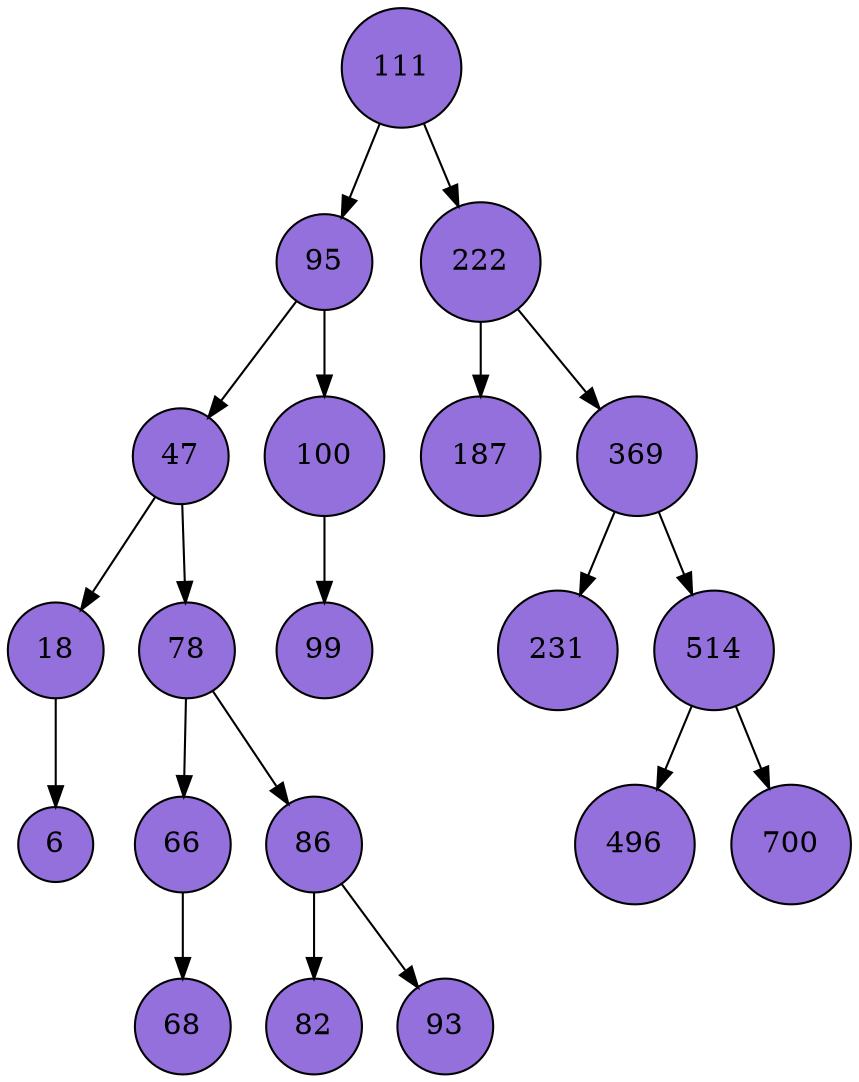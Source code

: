 digraph ArvoreBin {
node [shape=circle, style=filled, color=black, fillcolor="#9370DB"];
edge [color=black];
  111;
  111 -> 95;
  111 -> 222;
  95;
  95 -> 47;
  95 -> 100;
  47;
  47 -> 18;
  47 -> 78;
  18;
  18 -> 6;
  6;
  78;
  78 -> 66;
  78 -> 86;
  66;
  66 -> 68;
  68;
  86;
  86 -> 82;
  86 -> 93;
  82;
  93;
  100;
  100 -> 99;
  99;
  222;
  222 -> 187;
  222 -> 369;
  187;
  369;
  369 -> 231;
  369 -> 514;
  231;
  514;
  514 -> 496;
  514 -> 700;
  496;
  700;
}